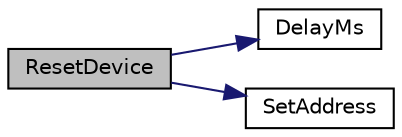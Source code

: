 digraph "ResetDevice"
{
  edge [fontname="Helvetica",fontsize="10",labelfontname="Helvetica",labelfontsize="10"];
  node [fontname="Helvetica",fontsize="10",shape=record];
  rankdir="LR";
  Node1 [label="ResetDevice",height=0.2,width=0.4,color="black", fillcolor="grey75", style="filled", fontcolor="black"];
  Node1 -> Node2 [color="midnightblue",fontsize="10",style="solid"];
  Node2 [label="DelayMs",height=0.2,width=0.4,color="black", fillcolor="white", style="filled",URL="$_time_delay_8c.html#ac0fb282a454001ee1813601dbb9f1bed"];
  Node1 -> Node3 [color="midnightblue",fontsize="10",style="solid"];
  Node3 [label="SetAddress",height=0.2,width=0.4,color="black", fillcolor="white", style="filled",URL="$_h_i_t1270_8c.html#a4d5ae5111ae8940f60d4d66bc660a699"];
}

